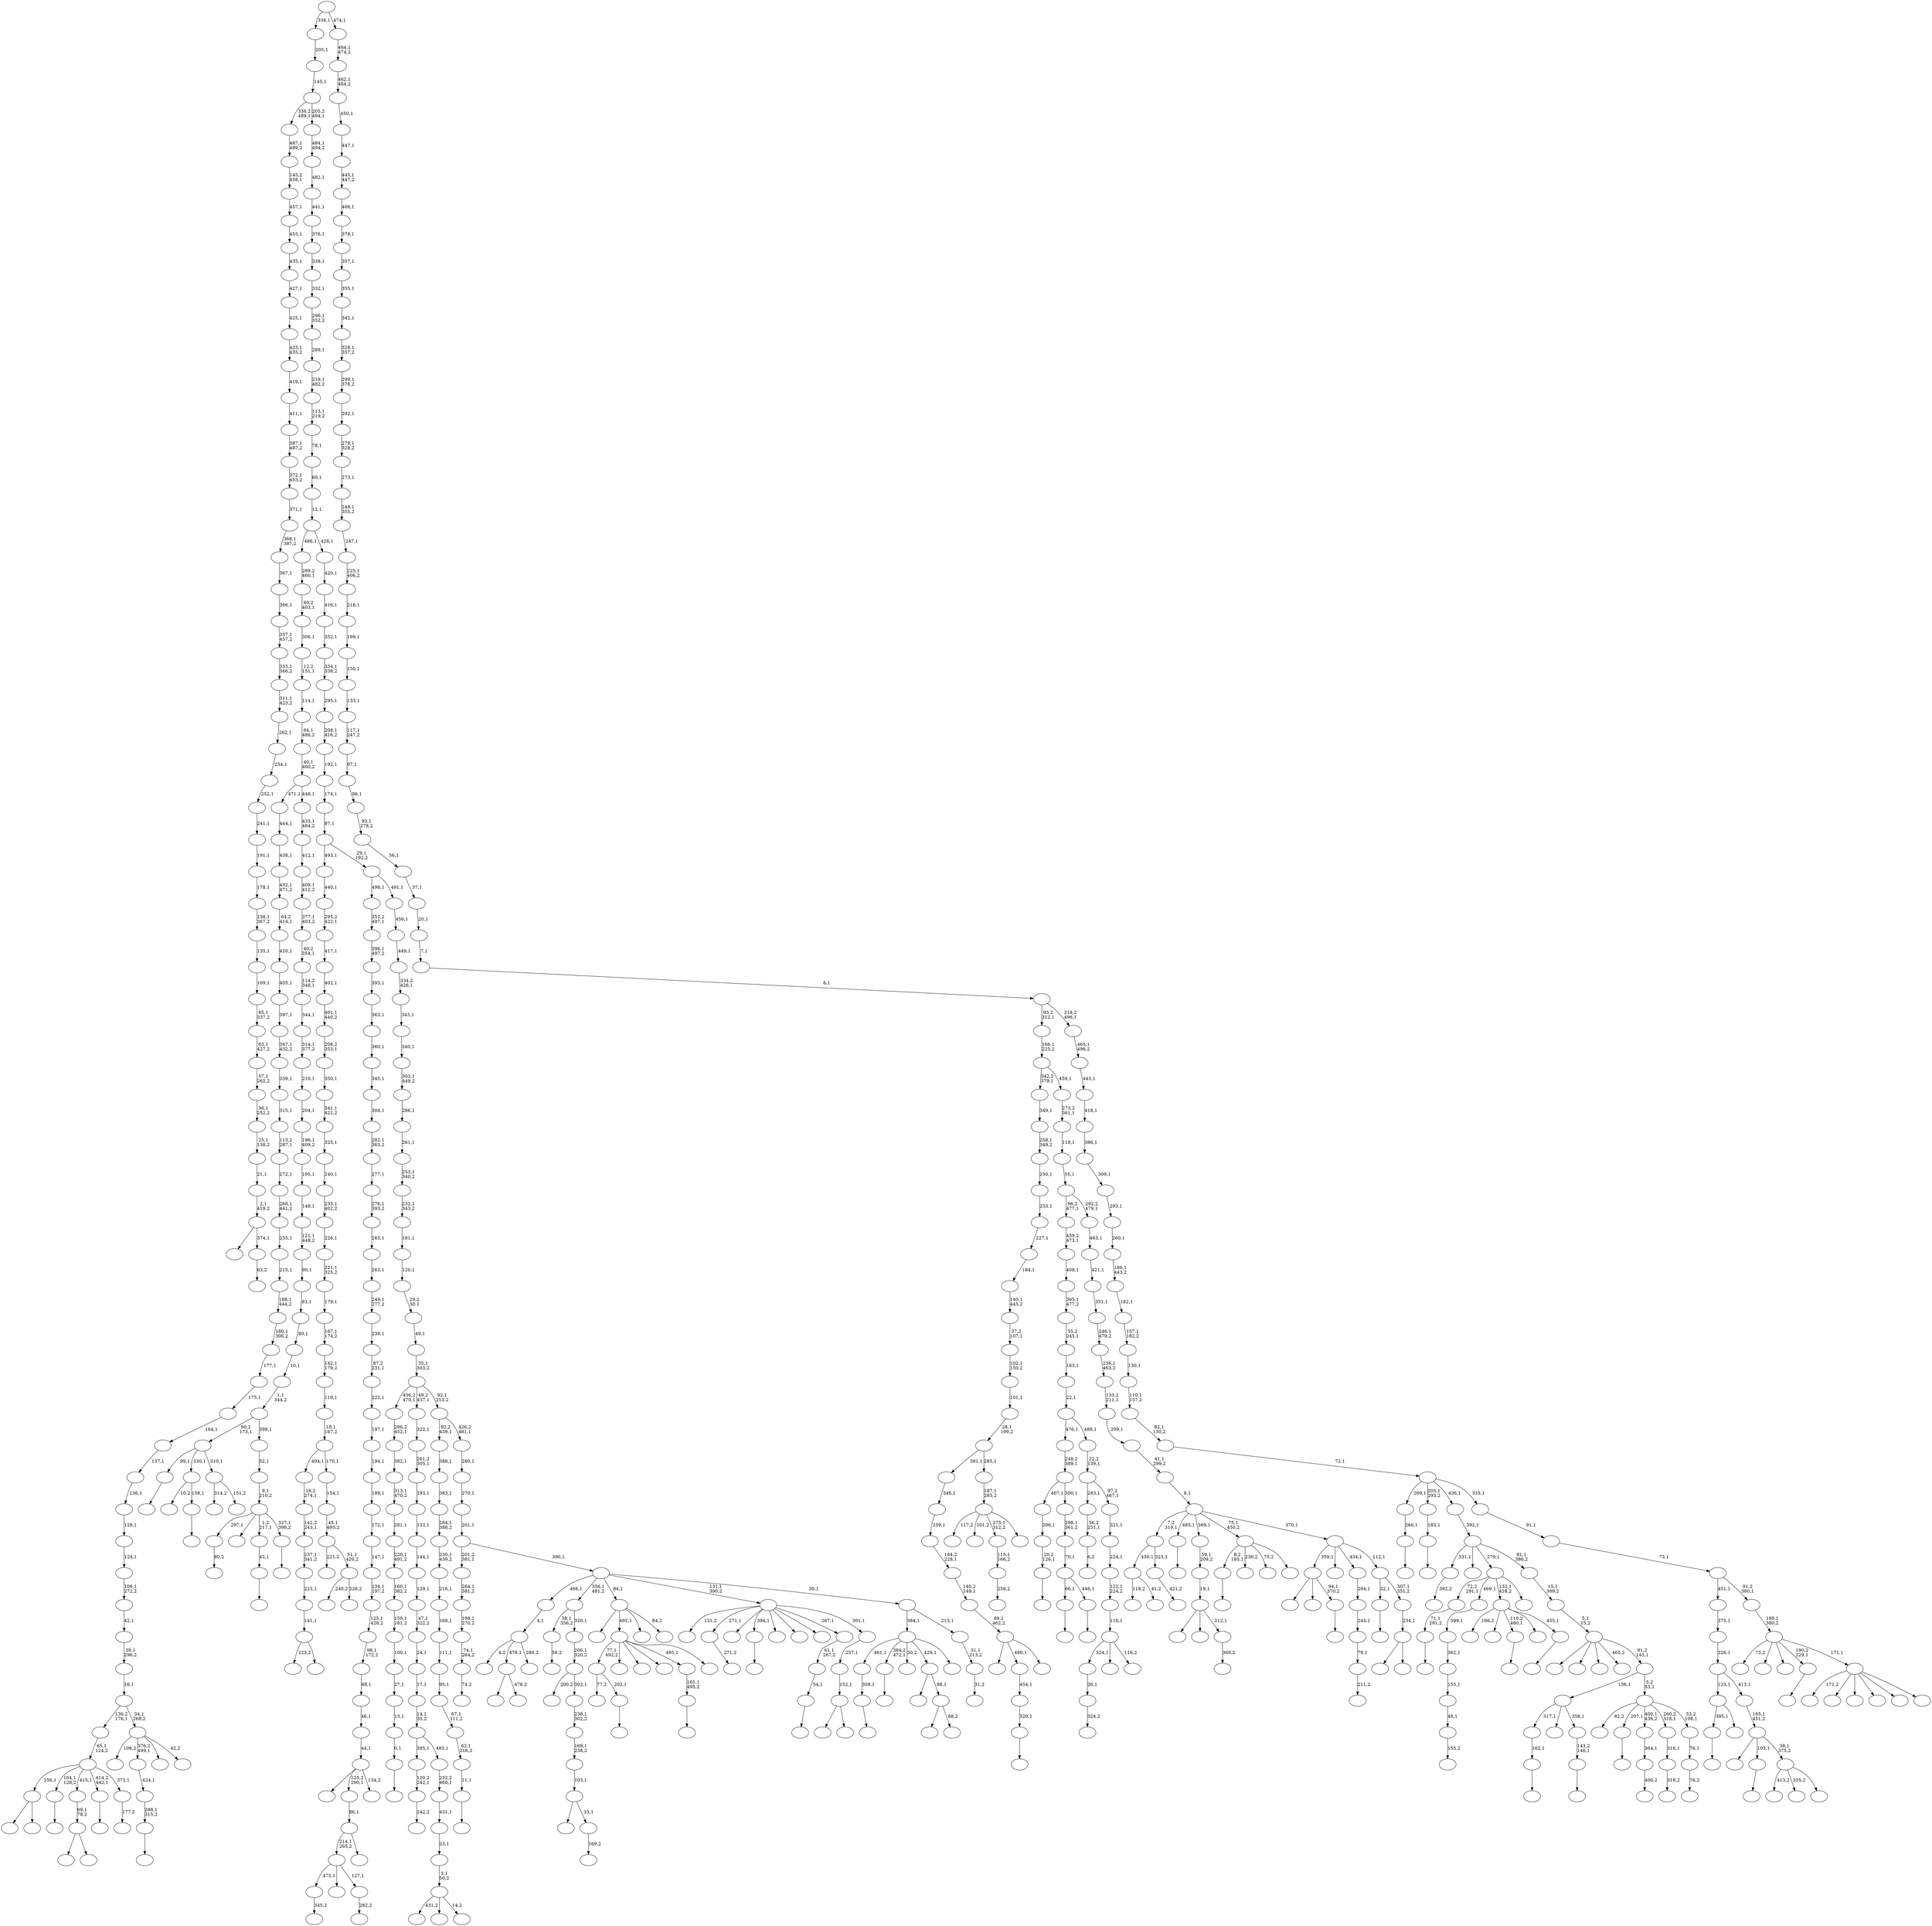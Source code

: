 digraph T {
	650 [label=""]
	649 [label=""]
	648 [label=""]
	647 [label=""]
	646 [label=""]
	645 [label=""]
	644 [label=""]
	643 [label=""]
	642 [label=""]
	641 [label=""]
	640 [label=""]
	639 [label=""]
	638 [label=""]
	637 [label=""]
	636 [label=""]
	635 [label=""]
	634 [label=""]
	633 [label=""]
	632 [label=""]
	631 [label=""]
	630 [label=""]
	629 [label=""]
	628 [label=""]
	627 [label=""]
	626 [label=""]
	625 [label=""]
	624 [label=""]
	623 [label=""]
	622 [label=""]
	621 [label=""]
	620 [label=""]
	619 [label=""]
	618 [label=""]
	617 [label=""]
	616 [label=""]
	615 [label=""]
	614 [label=""]
	613 [label=""]
	612 [label=""]
	611 [label=""]
	610 [label=""]
	609 [label=""]
	608 [label=""]
	607 [label=""]
	606 [label=""]
	605 [label=""]
	604 [label=""]
	603 [label=""]
	602 [label=""]
	601 [label=""]
	600 [label=""]
	599 [label=""]
	598 [label=""]
	597 [label=""]
	596 [label=""]
	595 [label=""]
	594 [label=""]
	593 [label=""]
	592 [label=""]
	591 [label=""]
	590 [label=""]
	589 [label=""]
	588 [label=""]
	587 [label=""]
	586 [label=""]
	585 [label=""]
	584 [label=""]
	583 [label=""]
	582 [label=""]
	581 [label=""]
	580 [label=""]
	579 [label=""]
	578 [label=""]
	577 [label=""]
	576 [label=""]
	575 [label=""]
	574 [label=""]
	573 [label=""]
	572 [label=""]
	571 [label=""]
	570 [label=""]
	569 [label=""]
	568 [label=""]
	567 [label=""]
	566 [label=""]
	565 [label=""]
	564 [label=""]
	563 [label=""]
	562 [label=""]
	561 [label=""]
	560 [label=""]
	559 [label=""]
	558 [label=""]
	557 [label=""]
	556 [label=""]
	555 [label=""]
	554 [label=""]
	553 [label=""]
	552 [label=""]
	551 [label=""]
	550 [label=""]
	549 [label=""]
	548 [label=""]
	547 [label=""]
	546 [label=""]
	545 [label=""]
	544 [label=""]
	543 [label=""]
	542 [label=""]
	541 [label=""]
	540 [label=""]
	539 [label=""]
	538 [label=""]
	537 [label=""]
	536 [label=""]
	535 [label=""]
	534 [label=""]
	533 [label=""]
	532 [label=""]
	531 [label=""]
	530 [label=""]
	529 [label=""]
	528 [label=""]
	527 [label=""]
	526 [label=""]
	525 [label=""]
	524 [label=""]
	523 [label=""]
	522 [label=""]
	521 [label=""]
	520 [label=""]
	519 [label=""]
	518 [label=""]
	517 [label=""]
	516 [label=""]
	515 [label=""]
	514 [label=""]
	513 [label=""]
	512 [label=""]
	511 [label=""]
	510 [label=""]
	509 [label=""]
	508 [label=""]
	507 [label=""]
	506 [label=""]
	505 [label=""]
	504 [label=""]
	503 [label=""]
	502 [label=""]
	501 [label=""]
	500 [label=""]
	499 [label=""]
	498 [label=""]
	497 [label=""]
	496 [label=""]
	495 [label=""]
	494 [label=""]
	493 [label=""]
	492 [label=""]
	491 [label=""]
	490 [label=""]
	489 [label=""]
	488 [label=""]
	487 [label=""]
	486 [label=""]
	485 [label=""]
	484 [label=""]
	483 [label=""]
	482 [label=""]
	481 [label=""]
	480 [label=""]
	479 [label=""]
	478 [label=""]
	477 [label=""]
	476 [label=""]
	475 [label=""]
	474 [label=""]
	473 [label=""]
	472 [label=""]
	471 [label=""]
	470 [label=""]
	469 [label=""]
	468 [label=""]
	467 [label=""]
	466 [label=""]
	465 [label=""]
	464 [label=""]
	463 [label=""]
	462 [label=""]
	461 [label=""]
	460 [label=""]
	459 [label=""]
	458 [label=""]
	457 [label=""]
	456 [label=""]
	455 [label=""]
	454 [label=""]
	453 [label=""]
	452 [label=""]
	451 [label=""]
	450 [label=""]
	449 [label=""]
	448 [label=""]
	447 [label=""]
	446 [label=""]
	445 [label=""]
	444 [label=""]
	443 [label=""]
	442 [label=""]
	441 [label=""]
	440 [label=""]
	439 [label=""]
	438 [label=""]
	437 [label=""]
	436 [label=""]
	435 [label=""]
	434 [label=""]
	433 [label=""]
	432 [label=""]
	431 [label=""]
	430 [label=""]
	429 [label=""]
	428 [label=""]
	427 [label=""]
	426 [label=""]
	425 [label=""]
	424 [label=""]
	423 [label=""]
	422 [label=""]
	421 [label=""]
	420 [label=""]
	419 [label=""]
	418 [label=""]
	417 [label=""]
	416 [label=""]
	415 [label=""]
	414 [label=""]
	413 [label=""]
	412 [label=""]
	411 [label=""]
	410 [label=""]
	409 [label=""]
	408 [label=""]
	407 [label=""]
	406 [label=""]
	405 [label=""]
	404 [label=""]
	403 [label=""]
	402 [label=""]
	401 [label=""]
	400 [label=""]
	399 [label=""]
	398 [label=""]
	397 [label=""]
	396 [label=""]
	395 [label=""]
	394 [label=""]
	393 [label=""]
	392 [label=""]
	391 [label=""]
	390 [label=""]
	389 [label=""]
	388 [label=""]
	387 [label=""]
	386 [label=""]
	385 [label=""]
	384 [label=""]
	383 [label=""]
	382 [label=""]
	381 [label=""]
	380 [label=""]
	379 [label=""]
	378 [label=""]
	377 [label=""]
	376 [label=""]
	375 [label=""]
	374 [label=""]
	373 [label=""]
	372 [label=""]
	371 [label=""]
	370 [label=""]
	369 [label=""]
	368 [label=""]
	367 [label=""]
	366 [label=""]
	365 [label=""]
	364 [label=""]
	363 [label=""]
	362 [label=""]
	361 [label=""]
	360 [label=""]
	359 [label=""]
	358 [label=""]
	357 [label=""]
	356 [label=""]
	355 [label=""]
	354 [label=""]
	353 [label=""]
	352 [label=""]
	351 [label=""]
	350 [label=""]
	349 [label=""]
	348 [label=""]
	347 [label=""]
	346 [label=""]
	345 [label=""]
	344 [label=""]
	343 [label=""]
	342 [label=""]
	341 [label=""]
	340 [label=""]
	339 [label=""]
	338 [label=""]
	337 [label=""]
	336 [label=""]
	335 [label=""]
	334 [label=""]
	333 [label=""]
	332 [label=""]
	331 [label=""]
	330 [label=""]
	329 [label=""]
	328 [label=""]
	327 [label=""]
	326 [label=""]
	325 [label=""]
	324 [label=""]
	323 [label=""]
	322 [label=""]
	321 [label=""]
	320 [label=""]
	319 [label=""]
	318 [label=""]
	317 [label=""]
	316 [label=""]
	315 [label=""]
	314 [label=""]
	313 [label=""]
	312 [label=""]
	311 [label=""]
	310 [label=""]
	309 [label=""]
	308 [label=""]
	307 [label=""]
	306 [label=""]
	305 [label=""]
	304 [label=""]
	303 [label=""]
	302 [label=""]
	301 [label=""]
	300 [label=""]
	299 [label=""]
	298 [label=""]
	297 [label=""]
	296 [label=""]
	295 [label=""]
	294 [label=""]
	293 [label=""]
	292 [label=""]
	291 [label=""]
	290 [label=""]
	289 [label=""]
	288 [label=""]
	287 [label=""]
	286 [label=""]
	285 [label=""]
	284 [label=""]
	283 [label=""]
	282 [label=""]
	281 [label=""]
	280 [label=""]
	279 [label=""]
	278 [label=""]
	277 [label=""]
	276 [label=""]
	275 [label=""]
	274 [label=""]
	273 [label=""]
	272 [label=""]
	271 [label=""]
	270 [label=""]
	269 [label=""]
	268 [label=""]
	267 [label=""]
	266 [label=""]
	265 [label=""]
	264 [label=""]
	263 [label=""]
	262 [label=""]
	261 [label=""]
	260 [label=""]
	259 [label=""]
	258 [label=""]
	257 [label=""]
	256 [label=""]
	255 [label=""]
	254 [label=""]
	253 [label=""]
	252 [label=""]
	251 [label=""]
	250 [label=""]
	249 [label=""]
	248 [label=""]
	247 [label=""]
	246 [label=""]
	245 [label=""]
	244 [label=""]
	243 [label=""]
	242 [label=""]
	241 [label=""]
	240 [label=""]
	239 [label=""]
	238 [label=""]
	237 [label=""]
	236 [label=""]
	235 [label=""]
	234 [label=""]
	233 [label=""]
	232 [label=""]
	231 [label=""]
	230 [label=""]
	229 [label=""]
	228 [label=""]
	227 [label=""]
	226 [label=""]
	225 [label=""]
	224 [label=""]
	223 [label=""]
	222 [label=""]
	221 [label=""]
	220 [label=""]
	219 [label=""]
	218 [label=""]
	217 [label=""]
	216 [label=""]
	215 [label=""]
	214 [label=""]
	213 [label=""]
	212 [label=""]
	211 [label=""]
	210 [label=""]
	209 [label=""]
	208 [label=""]
	207 [label=""]
	206 [label=""]
	205 [label=""]
	204 [label=""]
	203 [label=""]
	202 [label=""]
	201 [label=""]
	200 [label=""]
	199 [label=""]
	198 [label=""]
	197 [label=""]
	196 [label=""]
	195 [label=""]
	194 [label=""]
	193 [label=""]
	192 [label=""]
	191 [label=""]
	190 [label=""]
	189 [label=""]
	188 [label=""]
	187 [label=""]
	186 [label=""]
	185 [label=""]
	184 [label=""]
	183 [label=""]
	182 [label=""]
	181 [label=""]
	180 [label=""]
	179 [label=""]
	178 [label=""]
	177 [label=""]
	176 [label=""]
	175 [label=""]
	174 [label=""]
	173 [label=""]
	172 [label=""]
	171 [label=""]
	170 [label=""]
	169 [label=""]
	168 [label=""]
	167 [label=""]
	166 [label=""]
	165 [label=""]
	164 [label=""]
	163 [label=""]
	162 [label=""]
	161 [label=""]
	160 [label=""]
	159 [label=""]
	158 [label=""]
	157 [label=""]
	156 [label=""]
	155 [label=""]
	154 [label=""]
	153 [label=""]
	152 [label=""]
	151 [label=""]
	150 [label=""]
	149 [label=""]
	148 [label=""]
	147 [label=""]
	146 [label=""]
	145 [label=""]
	144 [label=""]
	143 [label=""]
	142 [label=""]
	141 [label=""]
	140 [label=""]
	139 [label=""]
	138 [label=""]
	137 [label=""]
	136 [label=""]
	135 [label=""]
	134 [label=""]
	133 [label=""]
	132 [label=""]
	131 [label=""]
	130 [label=""]
	129 [label=""]
	128 [label=""]
	127 [label=""]
	126 [label=""]
	125 [label=""]
	124 [label=""]
	123 [label=""]
	122 [label=""]
	121 [label=""]
	120 [label=""]
	119 [label=""]
	118 [label=""]
	117 [label=""]
	116 [label=""]
	115 [label=""]
	114 [label=""]
	113 [label=""]
	112 [label=""]
	111 [label=""]
	110 [label=""]
	109 [label=""]
	108 [label=""]
	107 [label=""]
	106 [label=""]
	105 [label=""]
	104 [label=""]
	103 [label=""]
	102 [label=""]
	101 [label=""]
	100 [label=""]
	99 [label=""]
	98 [label=""]
	97 [label=""]
	96 [label=""]
	95 [label=""]
	94 [label=""]
	93 [label=""]
	92 [label=""]
	91 [label=""]
	90 [label=""]
	89 [label=""]
	88 [label=""]
	87 [label=""]
	86 [label=""]
	85 [label=""]
	84 [label=""]
	83 [label=""]
	82 [label=""]
	81 [label=""]
	80 [label=""]
	79 [label=""]
	78 [label=""]
	77 [label=""]
	76 [label=""]
	75 [label=""]
	74 [label=""]
	73 [label=""]
	72 [label=""]
	71 [label=""]
	70 [label=""]
	69 [label=""]
	68 [label=""]
	67 [label=""]
	66 [label=""]
	65 [label=""]
	64 [label=""]
	63 [label=""]
	62 [label=""]
	61 [label=""]
	60 [label=""]
	59 [label=""]
	58 [label=""]
	57 [label=""]
	56 [label=""]
	55 [label=""]
	54 [label=""]
	53 [label=""]
	52 [label=""]
	51 [label=""]
	50 [label=""]
	49 [label=""]
	48 [label=""]
	47 [label=""]
	46 [label=""]
	45 [label=""]
	44 [label=""]
	43 [label=""]
	42 [label=""]
	41 [label=""]
	40 [label=""]
	39 [label=""]
	38 [label=""]
	37 [label=""]
	36 [label=""]
	35 [label=""]
	34 [label=""]
	33 [label=""]
	32 [label=""]
	31 [label=""]
	30 [label=""]
	29 [label=""]
	28 [label=""]
	27 [label=""]
	26 [label=""]
	25 [label=""]
	24 [label=""]
	23 [label=""]
	22 [label=""]
	21 [label=""]
	20 [label=""]
	19 [label=""]
	18 [label=""]
	17 [label=""]
	16 [label=""]
	15 [label=""]
	14 [label=""]
	13 [label=""]
	12 [label=""]
	11 [label=""]
	10 [label=""]
	9 [label=""]
	8 [label=""]
	7 [label=""]
	6 [label=""]
	5 [label=""]
	4 [label=""]
	3 [label=""]
	2 [label=""]
	1 [label=""]
	0 [label=""]
	643 -> 647 [label=""]
	643 -> 644 [label=""]
	641 -> 642 [label=""]
	639 -> 640 [label=""]
	638 -> 639 [label="288,1\n315,2"]
	637 -> 638 [label="424,1"]
	635 -> 636 [label="6,2"]
	634 -> 635 [label="56,2\n251,1"]
	632 -> 633 [label=""]
	631 -> 632 [label="308,1"]
	627 -> 628 [label=""]
	626 -> 627 [label="162,1"]
	619 -> 620 [label=""]
	618 -> 649 [label="77,2"]
	618 -> 619 [label="202,1"]
	616 -> 617 [label="80,2"]
	611 -> 612 [label="345,2"]
	607 -> 608 [label=""]
	606 -> 607 [label="11,1"]
	605 -> 606 [label="62,1\n216,2"]
	604 -> 605 [label="67,1\n111,2"]
	603 -> 604 [label="95,1"]
	602 -> 603 [label="111,1"]
	601 -> 602 [label="168,1"]
	600 -> 601 [label="216,1"]
	599 -> 600 [label="230,1\n439,2"]
	598 -> 599 [label="284,1\n388,2"]
	597 -> 598 [label="383,1"]
	596 -> 597 [label="388,1"]
	592 -> 593 [label=""]
	590 -> 591 [label=""]
	587 -> 588 [label=""]
	586 -> 587 [label="0,1"]
	585 -> 586 [label="13,1"]
	584 -> 585 [label="27,1"]
	583 -> 584 [label="100,1"]
	582 -> 583 [label="159,1\n181,2"]
	581 -> 582 [label="160,1\n382,2"]
	580 -> 581 [label="220,1\n491,2"]
	579 -> 580 [label="281,1"]
	578 -> 579 [label="313,1\n470,2"]
	577 -> 578 [label="382,1"]
	576 -> 577 [label="286,2\n452,1"]
	574 -> 575 [label=""]
	568 -> 629 [label="118,2"]
	568 -> 569 [label="41,2"]
	566 -> 567 [label=""]
	560 -> 561 [label=""]
	559 -> 560 [label="20,2\n126,1"]
	558 -> 559 [label="206,1"]
	555 -> 556 [label=""]
	554 -> 574 [label="66,1"]
	554 -> 555 [label="446,1"]
	553 -> 554 [label="70,1"]
	552 -> 553 [label="298,1\n361,2"]
	551 -> 558 [label="407,1"]
	551 -> 552 [label="300,1"]
	550 -> 551 [label="248,2\n389,1"]
	546 -> 613 [label=""]
	546 -> 547 [label=""]
	545 -> 546 [label="69,1\n78,2"]
	543 -> 544 [label=""]
	541 -> 542 [label=""]
	540 -> 541 [label="143,2\n146,1"]
	539 -> 626 [label="317,1"]
	539 -> 595 [label=""]
	539 -> 540 [label="358,1"]
	537 -> 538 [label=""]
	536 -> 537 [label="71,1\n291,2"]
	534 -> 535 [label="392,2"]
	532 -> 533 [label="155,2"]
	531 -> 532 [label="48,1"]
	530 -> 531 [label="155,1"]
	529 -> 530 [label="362,1"]
	528 -> 529 [label="399,1"]
	525 -> 526 [label="324,2"]
	524 -> 525 [label="26,1"]
	520 -> 521 [label="242,2"]
	519 -> 520 [label="120,2\n242,1"]
	517 -> 518 [label=""]
	514 -> 515 [label=""]
	511 -> 512 [label="421,2"]
	510 -> 568 [label="430,1"]
	510 -> 511 [label="323,1"]
	508 -> 509 [label="400,2"]
	507 -> 508 [label="364,1"]
	502 -> 563 [label=""]
	502 -> 503 [label="478,2"]
	498 -> 499 [label="271,2"]
	496 -> 497 [label=""]
	495 -> 496 [label="329,1"]
	494 -> 495 [label="454,1"]
	490 -> 491 [label=""]
	489 -> 490 [label="161,1\n495,2"]
	485 -> 486 [label="177,2"]
	484 -> 643 [label="256,1"]
	484 -> 566 [label="104,1\n128,2"]
	484 -> 545 [label="415,1"]
	484 -> 517 [label="414,2\n442,1"]
	484 -> 485 [label="373,1"]
	483 -> 484 [label="65,1\n124,2"]
	475 -> 505 [label="223,2"]
	475 -> 476 [label=""]
	474 -> 475 [label="141,1"]
	473 -> 474 [label="223,1"]
	472 -> 473 [label="237,1\n341,2"]
	471 -> 472 [label="142,2\n243,1"]
	470 -> 471 [label="18,2\n274,1"]
	468 -> 589 [label="4,2"]
	468 -> 502 [label="478,1"]
	468 -> 469 [label="280,2"]
	467 -> 468 [label="4,1"]
	465 -> 466 [label=""]
	463 -> 513 [label="431,2"]
	463 -> 487 [label=""]
	463 -> 464 [label="14,2"]
	462 -> 463 [label="3,1\n50,2"]
	461 -> 462 [label="23,1"]
	460 -> 461 [label="431,1"]
	459 -> 460 [label="232,2\n468,1"]
	458 -> 519 [label="385,1"]
	458 -> 459 [label="483,1"]
	457 -> 458 [label="14,1\n35,2"]
	456 -> 457 [label="17,1"]
	455 -> 456 [label="24,1"]
	454 -> 455 [label="47,1\n322,2"]
	453 -> 454 [label="129,1"]
	452 -> 453 [label="144,1"]
	451 -> 452 [label="153,1"]
	450 -> 451 [label="193,1"]
	449 -> 450 [label="261,2\n305,1"]
	448 -> 449 [label="322,1"]
	445 -> 446 [label=""]
	441 -> 442 [label="63,2"]
	440 -> 624 [label=""]
	440 -> 441 [label="374,1"]
	439 -> 440 [label="2,1\n419,2"]
	438 -> 439 [label="21,1"]
	437 -> 438 [label="25,1\n138,2"]
	436 -> 437 [label="36,1\n252,2"]
	435 -> 436 [label="57,1\n262,2"]
	434 -> 435 [label="63,1\n427,2"]
	433 -> 434 [label="85,1\n337,2"]
	432 -> 433 [label="109,1"]
	431 -> 432 [label="135,1"]
	430 -> 431 [label="138,1\n367,2"]
	429 -> 430 [label="178,1"]
	428 -> 429 [label="191,1"]
	427 -> 428 [label="241,1"]
	426 -> 427 [label="252,1"]
	425 -> 426 [label="254,1"]
	424 -> 425 [label="262,1"]
	423 -> 424 [label="311,1\n423,2"]
	422 -> 423 [label="333,1\n366,2"]
	421 -> 422 [label="337,1\n457,2"]
	420 -> 421 [label="366,1"]
	419 -> 420 [label="367,1"]
	418 -> 419 [label="368,1\n387,2"]
	417 -> 418 [label="371,1"]
	416 -> 417 [label="372,1\n453,2"]
	415 -> 416 [label="387,1\n487,2"]
	414 -> 415 [label="411,1"]
	413 -> 414 [label="419,1"]
	412 -> 413 [label="423,1\n435,2"]
	411 -> 412 [label="425,1"]
	410 -> 411 [label="427,1"]
	409 -> 410 [label="435,1"]
	408 -> 409 [label="453,1"]
	407 -> 408 [label="457,1"]
	406 -> 407 [label="145,2\n458,1"]
	405 -> 406 [label="487,1\n489,2"]
	403 -> 514 [label="395,1"]
	403 -> 404 [label=""]
	398 -> 399 [label=""]
	397 -> 646 [label=""]
	397 -> 557 [label=""]
	397 -> 398 [label="94,1\n370,2"]
	393 -> 394 [label="282,2"]
	392 -> 611 [label="475,1"]
	392 -> 443 [label=""]
	392 -> 393 [label="127,1"]
	390 -> 615 [label="240,2"]
	390 -> 391 [label="226,2"]
	389 -> 481 [label="221,2"]
	389 -> 390 [label="51,1\n420,2"]
	388 -> 389 [label="45,1\n493,2"]
	387 -> 388 [label="154,1"]
	386 -> 470 [label="404,1"]
	386 -> 387 [label="170,1"]
	385 -> 386 [label="18,1\n167,2"]
	384 -> 385 [label="119,1"]
	383 -> 384 [label="142,1\n179,2"]
	382 -> 383 [label="167,1\n174,2"]
	381 -> 382 [label="179,1"]
	380 -> 381 [label="221,1\n325,2"]
	379 -> 380 [label="226,1"]
	378 -> 379 [label="235,1\n402,2"]
	377 -> 378 [label="240,1"]
	376 -> 377 [label="325,1"]
	375 -> 376 [label="341,1\n422,2"]
	374 -> 375 [label="350,1"]
	373 -> 374 [label="208,2\n353,1"]
	372 -> 373 [label="401,1\n440,2"]
	371 -> 372 [label="402,1"]
	370 -> 371 [label="417,1"]
	369 -> 370 [label="295,2\n422,1"]
	368 -> 369 [label="440,1"]
	366 -> 367 [label="258,2"]
	365 -> 366 [label="115,1\n166,2"]
	362 -> 363 [label="318,2"]
	361 -> 362 [label="316,1"]
	357 -> 358 [label=""]
	356 -> 501 [label="10,2"]
	356 -> 357 [label="158,1"]
	354 -> 355 [label=""]
	352 -> 353 [label="211,2"]
	351 -> 352 [label="79,1"]
	350 -> 351 [label="244,1"]
	349 -> 350 [label="294,1"]
	347 -> 348 [label="58,2"]
	345 -> 648 [label="106,2"]
	345 -> 637 [label="376,2\n499,1"]
	345 -> 492 [label=""]
	345 -> 346 [label="42,2"]
	344 -> 483 [label="136,2\n176,1"]
	344 -> 345 [label="34,1\n268,2"]
	343 -> 344 [label="16,1"]
	342 -> 343 [label="39,1\n296,2"]
	341 -> 342 [label="42,1"]
	340 -> 341 [label="106,1\n272,2"]
	339 -> 340 [label="124,1"]
	338 -> 339 [label="128,1"]
	337 -> 338 [label="136,1"]
	336 -> 337 [label="137,1"]
	335 -> 336 [label="164,1"]
	334 -> 335 [label="175,1"]
	333 -> 334 [label="177,1"]
	332 -> 333 [label="180,1\n306,2"]
	331 -> 332 [label="188,1\n444,2"]
	330 -> 331 [label="215,1"]
	329 -> 330 [label="255,1"]
	328 -> 329 [label="268,1\n441,2"]
	327 -> 328 [label="272,1"]
	326 -> 327 [label="113,2\n287,1"]
	325 -> 326 [label="315,1"]
	324 -> 325 [label="339,1"]
	323 -> 324 [label="347,1\n432,2"]
	322 -> 323 [label="397,1"]
	321 -> 322 [label="405,1"]
	320 -> 321 [label="410,1"]
	319 -> 320 [label="64,2\n414,1"]
	318 -> 319 [label="432,1\n471,2"]
	317 -> 318 [label="438,1"]
	316 -> 317 [label="444,1"]
	314 -> 315 [label=""]
	312 -> 313 [label=""]
	311 -> 312 [label="43,1"]
	309 -> 310 [label="369,2"]
	308 -> 625 [label=""]
	308 -> 400 [label=""]
	308 -> 309 [label="212,1"]
	307 -> 308 [label="19,1"]
	306 -> 307 [label="59,1\n209,2"]
	303 -> 304 [label=""]
	302 -> 570 [label="186,2"]
	302 -> 548 [label=""]
	302 -> 543 [label="110,2\n480,1"]
	302 -> 500 [label=""]
	302 -> 303 [label="455,1"]
	300 -> 301 [label=""]
	298 -> 299 [label=""]
	297 -> 298 [label="266,1"]
	295 -> 359 [label=""]
	295 -> 296 [label="88,2"]
	294 -> 564 [label=""]
	294 -> 295 [label="88,1"]
	292 -> 527 [label="314,2"]
	292 -> 293 [label="151,2"]
	291 -> 465 [label="99,1"]
	291 -> 356 [label="330,1"]
	291 -> 292 [label="310,1"]
	289 -> 290 [label="169,2"]
	288 -> 623 [label=""]
	288 -> 289 [label="33,1"]
	287 -> 288 [label="103,1"]
	286 -> 287 [label="169,1\n238,2"]
	285 -> 286 [label="238,1\n302,2"]
	284 -> 402 [label="200,2"]
	284 -> 285 [label="302,1"]
	283 -> 284 [label="200,1\n320,2"]
	282 -> 347 [label="58,1\n356,2"]
	282 -> 283 [label="320,1"]
	280 -> 618 [label="77,1\n492,2"]
	280 -> 610 [label=""]
	280 -> 609 [label=""]
	280 -> 573 [label=""]
	280 -> 489 [label="495,1"]
	280 -> 281 [label=""]
	278 -> 631 [label="461,1"]
	278 -> 592 [label="384,2\n472,1"]
	278 -> 478 [label="30,2"]
	278 -> 294 [label="429,1"]
	278 -> 279 [label=""]
	276 -> 641 [label="8,2\n185,1"]
	276 -> 447 [label="236,2"]
	276 -> 305 [label="75,2"]
	276 -> 277 [label=""]
	272 -> 614 [label=""]
	272 -> 494 [label="490,1"]
	272 -> 273 [label=""]
	271 -> 272 [label="89,1\n462,2"]
	270 -> 271 [label="140,2\n149,1"]
	269 -> 270 [label="184,2\n228,1"]
	268 -> 269 [label="259,1"]
	267 -> 268 [label="346,1"]
	265 -> 536 [label="72,2\n291,1"]
	265 -> 528 [label="469,1"]
	265 -> 302 [label="132,1\n418,2"]
	265 -> 266 [label=""]
	263 -> 264 [label=""]
	262 -> 616 [label="297,1"]
	262 -> 506 [label=""]
	262 -> 311 [label="1,2\n217,1"]
	262 -> 263 [label="327,1\n398,2"]
	261 -> 262 [label="9,1\n210,2"]
	260 -> 261 [label="52,1"]
	259 -> 291 [label="90,2\n173,1"]
	259 -> 260 [label="398,1"]
	258 -> 259 [label="1,1\n344,2"]
	257 -> 258 [label="10,1"]
	256 -> 257 [label="80,1"]
	255 -> 256 [label="83,1"]
	254 -> 255 [label="90,1"]
	253 -> 254 [label="121,1\n448,2"]
	252 -> 253 [label="148,1"]
	251 -> 252 [label="195,1"]
	250 -> 251 [label="196,1\n409,2"]
	249 -> 250 [label="204,1"]
	248 -> 249 [label="210,1"]
	247 -> 248 [label="314,1\n377,2"]
	246 -> 247 [label="344,1"]
	245 -> 246 [label="114,2\n348,1"]
	244 -> 245 [label="40,2\n354,1"]
	243 -> 244 [label="377,1\n403,2"]
	242 -> 243 [label="409,1\n412,2"]
	241 -> 242 [label="412,1"]
	240 -> 241 [label="433,1\n484,2"]
	239 -> 316 [label="471,1"]
	239 -> 240 [label="448,1"]
	238 -> 239 [label="40,1\n460,2"]
	237 -> 238 [label="64,1\n486,2"]
	236 -> 237 [label="114,1"]
	235 -> 236 [label="12,2\n151,1"]
	234 -> 235 [label="306,1"]
	233 -> 234 [label="60,2\n403,1"]
	232 -> 233 [label="289,2\n460,1"]
	229 -> 230 [label="74,2"]
	228 -> 229 [label="74,1\n264,2"]
	227 -> 228 [label="198,1\n270,2"]
	226 -> 227 [label="264,1\n381,2"]
	223 -> 224 [label=""]
	222 -> 223 [label="54,1"]
	221 -> 222 [label="61,1\n267,2"]
	219 -> 220 [label=""]
	218 -> 219 [label="183,1"]
	216 -> 524 [label="324,1"]
	216 -> 395 [label=""]
	216 -> 217 [label="116,2"]
	215 -> 216 [label="116,1"]
	214 -> 215 [label="122,1\n224,2"]
	213 -> 214 [label="224,1"]
	212 -> 213 [label="321,1"]
	211 -> 634 [label="283,1"]
	211 -> 212 [label="97,2\n467,1"]
	210 -> 211 [label="22,2\n139,1"]
	209 -> 550 [label="476,1"]
	209 -> 210 [label="488,1"]
	208 -> 209 [label="22,1"]
	207 -> 208 [label="163,1"]
	206 -> 207 [label="55,2\n245,1"]
	205 -> 206 [label="365,1\n477,2"]
	204 -> 205 [label="408,1"]
	203 -> 204 [label="459,2\n473,1"]
	201 -> 565 [label="413,2"]
	201 -> 479 [label="335,2"]
	201 -> 202 [label=""]
	200 -> 622 [label=""]
	200 -> 300 [label="105,1"]
	200 -> 201 [label="38,1\n375,2"]
	199 -> 200 [label="165,1\n451,2"]
	198 -> 403 [label="123,1"]
	198 -> 199 [label="413,1"]
	197 -> 198 [label="326,1"]
	196 -> 197 [label="375,1"]
	194 -> 444 [label=""]
	194 -> 280 [label="492,1"]
	194 -> 274 [label=""]
	194 -> 195 [label="84,2"]
	192 -> 193 [label="76,2"]
	191 -> 192 [label="76,1"]
	190 -> 594 [label="82,2"]
	190 -> 590 [label="207,1"]
	190 -> 507 [label="400,1\n436,2"]
	190 -> 361 [label="260,2\n318,1"]
	190 -> 191 [label="53,2\n108,1"]
	189 -> 539 [label="156,1"]
	189 -> 190 [label="5,2\n53,1"]
	188 -> 645 [label=""]
	188 -> 630 [label=""]
	188 -> 488 [label=""]
	188 -> 275 [label="465,2"]
	188 -> 189 [label="81,2\n143,1"]
	187 -> 188 [label="5,1\n15,2"]
	186 -> 187 [label="15,1\n309,2"]
	185 -> 534 [label="331,1"]
	185 -> 360 [label=""]
	185 -> 265 [label="279,1"]
	185 -> 186 [label="81,1\n386,2"]
	184 -> 185 [label="392,1"]
	182 -> 392 [label="214,1\n265,2"]
	182 -> 183 [label=""]
	181 -> 182 [label="86,1"]
	179 -> 571 [label="117,2"]
	179 -> 504 [label="101,2"]
	179 -> 365 [label="275,1\n312,2"]
	179 -> 180 [label=""]
	178 -> 179 [label="187,1\n285,2"]
	177 -> 267 [label="391,1"]
	177 -> 178 [label="285,1"]
	176 -> 177 [label="28,1\n199,2"]
	175 -> 176 [label="101,1"]
	174 -> 175 [label="102,1\n150,2"]
	173 -> 174 [label="37,2\n107,1"]
	172 -> 173 [label="140,1\n445,2"]
	171 -> 172 [label="184,1"]
	170 -> 171 [label="227,1"]
	169 -> 170 [label="233,1"]
	168 -> 169 [label="250,1"]
	167 -> 168 [label="258,1\n349,2"]
	166 -> 167 [label="349,1"]
	164 -> 523 [label=""]
	164 -> 165 [label=""]
	163 -> 164 [label="152,1"]
	162 -> 163 [label="257,1"]
	161 -> 621 [label="131,2"]
	161 -> 498 [label="271,1"]
	161 -> 493 [label=""]
	161 -> 445 [label="394,1"]
	161 -> 401 [label=""]
	161 -> 231 [label=""]
	161 -> 225 [label=""]
	161 -> 221 [label="267,1"]
	161 -> 162 [label="301,1"]
	159 -> 482 [label=""]
	159 -> 181 [label="125,2\n290,1"]
	159 -> 160 [label="134,2"]
	158 -> 159 [label="44,1"]
	157 -> 158 [label="46,1"]
	156 -> 157 [label="68,1"]
	155 -> 156 [label="98,1\n172,2"]
	154 -> 155 [label="125,1\n428,2"]
	153 -> 154 [label="134,1\n197,2"]
	152 -> 153 [label="147,1"]
	151 -> 152 [label="172,1"]
	150 -> 151 [label="189,1"]
	149 -> 150 [label="194,1"]
	148 -> 149 [label="197,1"]
	147 -> 148 [label="222,1"]
	146 -> 147 [label="87,2\n231,1"]
	145 -> 146 [label="239,1"]
	144 -> 145 [label="249,1\n277,2"]
	143 -> 144 [label="263,1"]
	142 -> 143 [label="265,1"]
	141 -> 142 [label="276,1\n393,2"]
	140 -> 141 [label="277,1"]
	139 -> 140 [label="282,1\n363,2"]
	138 -> 139 [label="304,1"]
	137 -> 138 [label="345,1"]
	136 -> 137 [label="360,1"]
	135 -> 136 [label="363,1"]
	134 -> 135 [label="393,1"]
	133 -> 134 [label="396,1\n497,2"]
	132 -> 133 [label="352,2\n497,1"]
	130 -> 131 [label="31,2"]
	129 -> 130 [label="31,1\n213,2"]
	128 -> 278 [label="384,1"]
	128 -> 129 [label="213,1"]
	127 -> 467 [label="466,1"]
	127 -> 282 [label="356,1\n481,2"]
	127 -> 194 [label="84,1"]
	127 -> 161 [label="131,1\n390,2"]
	127 -> 128 [label="30,1"]
	126 -> 226 [label="201,2\n381,1"]
	126 -> 127 [label="390,1"]
	125 -> 126 [label="201,1"]
	124 -> 125 [label="270,1"]
	123 -> 124 [label="280,1"]
	122 -> 596 [label="92,2\n439,1"]
	122 -> 123 [label="426,2\n481,1"]
	121 -> 576 [label="456,2\n470,1"]
	121 -> 448 [label="49,2\n437,1"]
	121 -> 122 [label="92,1\n253,2"]
	120 -> 121 [label="35,1\n303,2"]
	119 -> 120 [label="49,1"]
	118 -> 119 [label="29,2\n50,1"]
	117 -> 118 [label="120,1"]
	116 -> 117 [label="181,1"]
	115 -> 116 [label="232,1\n343,2"]
	114 -> 115 [label="253,1\n340,2"]
	113 -> 114 [label="261,1"]
	112 -> 113 [label="286,1"]
	111 -> 112 [label="303,1\n449,2"]
	110 -> 111 [label="340,1"]
	109 -> 110 [label="343,1"]
	108 -> 109 [label="334,2\n426,1"]
	107 -> 108 [label="449,1"]
	106 -> 107 [label="456,1"]
	105 -> 132 [label="498,1"]
	105 -> 106 [label="491,1"]
	104 -> 368 [label="493,1"]
	104 -> 105 [label="29,1\n192,2"]
	103 -> 104 [label="87,1"]
	102 -> 103 [label="174,1"]
	101 -> 102 [label="192,1"]
	100 -> 101 [label="208,1\n416,2"]
	99 -> 100 [label="295,1"]
	98 -> 99 [label="334,1\n338,2"]
	97 -> 98 [label="352,1"]
	96 -> 97 [label="416,1"]
	95 -> 96 [label="420,1"]
	94 -> 232 [label="486,1"]
	94 -> 95 [label="428,1"]
	93 -> 94 [label="12,1"]
	92 -> 93 [label="60,1"]
	91 -> 92 [label="78,1"]
	90 -> 91 [label="113,1\n219,2"]
	89 -> 90 [label="219,1\n482,2"]
	88 -> 89 [label="289,1"]
	87 -> 88 [label="296,1\n332,2"]
	86 -> 87 [label="332,1"]
	85 -> 86 [label="338,1"]
	84 -> 85 [label="376,1"]
	83 -> 84 [label="441,1"]
	82 -> 83 [label="482,1"]
	81 -> 82 [label="484,1\n494,2"]
	80 -> 405 [label="336,2\n489,1"]
	80 -> 81 [label="205,2\n494,1"]
	79 -> 80 [label="145,1"]
	78 -> 79 [label="205,1"]
	76 -> 77 [label=""]
	74 -> 549 [label=""]
	74 -> 75 [label=""]
	73 -> 74 [label="234,1"]
	72 -> 76 [label="32,1"]
	72 -> 73 [label="307,1\n351,2"]
	71 -> 397 [label="359,1"]
	71 -> 396 [label=""]
	71 -> 349 [label="434,1"]
	71 -> 72 [label="112,1"]
	70 -> 510 [label="7,2\n319,1"]
	70 -> 354 [label="485,1"]
	70 -> 306 [label="369,1"]
	70 -> 276 [label="75,1\n450,2"]
	70 -> 71 [label="370,1"]
	69 -> 70 [label="8,1"]
	68 -> 69 [label="41,1\n299,2"]
	67 -> 68 [label="209,1"]
	66 -> 67 [label="133,2\n211,1"]
	65 -> 66 [label="236,1\n463,2"]
	64 -> 65 [label="246,1\n479,2"]
	63 -> 64 [label="351,1"]
	62 -> 63 [label="421,1"]
	61 -> 62 [label="463,1"]
	60 -> 203 [label="96,2\n477,1"]
	60 -> 61 [label="292,2\n479,1"]
	59 -> 60 [label="55,1"]
	58 -> 59 [label="118,1"]
	57 -> 58 [label="273,2\n361,1"]
	56 -> 166 [label="342,2\n379,1"]
	56 -> 57 [label="459,1"]
	55 -> 56 [label="166,1\n225,2"]
	53 -> 650 [label="171,2"]
	53 -> 572 [label=""]
	53 -> 562 [label=""]
	53 -> 522 [label=""]
	53 -> 477 [label=""]
	53 -> 54 [label=""]
	52 -> 516 [label="73,2"]
	52 -> 480 [label=""]
	52 -> 364 [label=""]
	52 -> 314 [label="190,2\n229,1"]
	52 -> 53 [label="171,1"]
	51 -> 52 [label="190,1\n380,2"]
	50 -> 196 [label="451,1"]
	50 -> 51 [label="91,2\n380,1"]
	49 -> 50 [label="73,1"]
	48 -> 49 [label="91,1"]
	47 -> 297 [label="269,1"]
	47 -> 218 [label="203,1\n293,2"]
	47 -> 184 [label="436,1"]
	47 -> 48 [label="335,1"]
	46 -> 47 [label="72,1"]
	45 -> 46 [label="82,1\n130,2"]
	44 -> 45 [label="110,1\n157,2"]
	43 -> 44 [label="130,1"]
	42 -> 43 [label="157,1\n182,2"]
	41 -> 42 [label="182,1"]
	40 -> 41 [label="186,1\n443,2"]
	39 -> 40 [label="260,1"]
	38 -> 39 [label="293,1"]
	37 -> 38 [label="309,1"]
	36 -> 37 [label="386,1"]
	35 -> 36 [label="418,1"]
	34 -> 35 [label="443,1"]
	33 -> 34 [label="465,1\n496,2"]
	32 -> 55 [label="93,2\n312,1"]
	32 -> 33 [label="218,2\n496,1"]
	31 -> 32 [label="6,1"]
	30 -> 31 [label="7,1"]
	29 -> 30 [label="20,1"]
	28 -> 29 [label="37,1"]
	27 -> 28 [label="56,1"]
	26 -> 27 [label="93,1\n278,2"]
	25 -> 26 [label="96,1"]
	24 -> 25 [label="97,1"]
	23 -> 24 [label="117,1\n247,2"]
	22 -> 23 [label="133,1"]
	21 -> 22 [label="150,1"]
	20 -> 21 [label="199,1"]
	19 -> 20 [label="218,1"]
	18 -> 19 [label="225,1\n406,2"]
	17 -> 18 [label="247,1"]
	16 -> 17 [label="248,1\n355,2"]
	15 -> 16 [label="273,1"]
	14 -> 15 [label="278,1\n328,2"]
	13 -> 14 [label="292,1"]
	12 -> 13 [label="299,1\n378,2"]
	11 -> 12 [label="328,1\n357,2"]
	10 -> 11 [label="342,1"]
	9 -> 10 [label="355,1"]
	8 -> 9 [label="357,1"]
	7 -> 8 [label="378,1"]
	6 -> 7 [label="406,1"]
	5 -> 6 [label="445,1\n447,2"]
	4 -> 5 [label="447,1"]
	3 -> 4 [label="450,1"]
	2 -> 3 [label="462,1\n464,2"]
	1 -> 2 [label="464,1\n474,2"]
	0 -> 78 [label="336,1"]
	0 -> 1 [label="474,1"]
}
